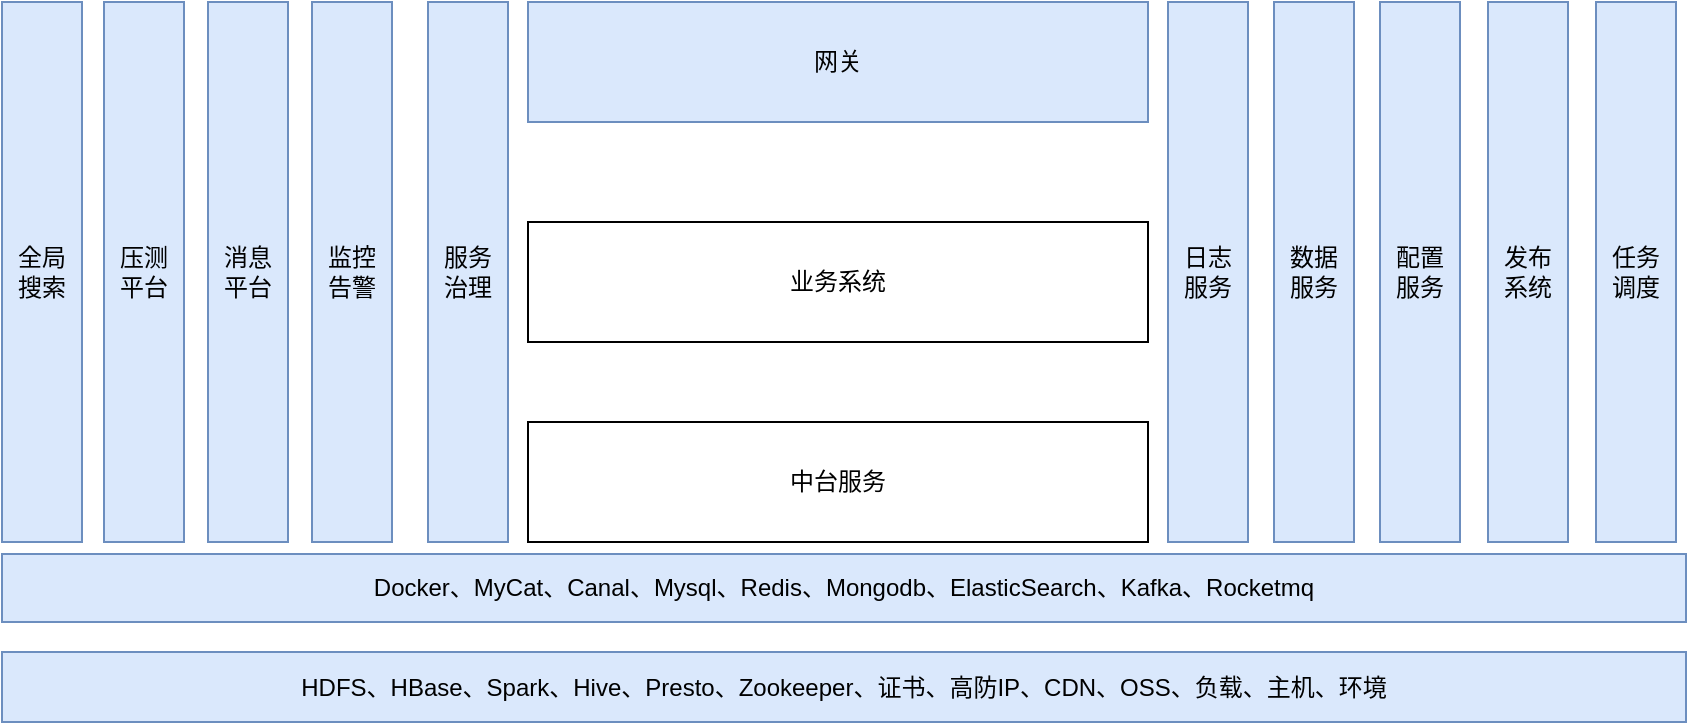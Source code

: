 <mxfile pages="1" version="11.2.3" type="github"><diagram id="F13MZHzfLGFBUhWQSXg7" name="第 1 页"><mxGraphModel dx="655" dy="403" grid="1" gridSize="10" guides="1" tooltips="1" connect="1" arrows="1" fold="1" page="1" pageScale="1" pageWidth="827" pageHeight="1169" math="0" shadow="0"><root><mxCell id="0"/><mxCell id="1" parent="0"/><mxCell id="YnpJeBolskGre9s79Lfi-1" value="网关" style="rounded=0;whiteSpace=wrap;html=1;fillColor=#dae8fc;strokeColor=#6c8ebf;" parent="1" vertex="1"><mxGeometry x="373" y="100" width="310" height="60" as="geometry"/></mxCell><mxCell id="YnpJeBolskGre9s79Lfi-2" value="业务系统" style="rounded=0;whiteSpace=wrap;html=1;" parent="1" vertex="1"><mxGeometry x="373" y="210" width="310" height="60" as="geometry"/></mxCell><mxCell id="YnpJeBolskGre9s79Lfi-3" value="中台服务" style="rounded=0;whiteSpace=wrap;html=1;" parent="1" vertex="1"><mxGeometry x="373" y="310" width="310" height="60" as="geometry"/></mxCell><mxCell id="YnpJeBolskGre9s79Lfi-4" value="服务&lt;br&gt;治理" style="rounded=0;whiteSpace=wrap;html=1;fillColor=#dae8fc;strokeColor=#6c8ebf;" parent="1" vertex="1"><mxGeometry x="323" y="100" width="40" height="270" as="geometry"/></mxCell><mxCell id="YnpJeBolskGre9s79Lfi-5" value="监控&lt;br&gt;告警" style="rounded=0;whiteSpace=wrap;html=1;fillColor=#dae8fc;strokeColor=#6c8ebf;" parent="1" vertex="1"><mxGeometry x="265" y="100" width="40" height="270" as="geometry"/></mxCell><mxCell id="YnpJeBolskGre9s79Lfi-6" value="消息&lt;br&gt;平台" style="rounded=0;whiteSpace=wrap;html=1;fillColor=#dae8fc;strokeColor=#6c8ebf;" parent="1" vertex="1"><mxGeometry x="213" y="100" width="40" height="270" as="geometry"/></mxCell><mxCell id="YnpJeBolskGre9s79Lfi-7" value="Docker、MyCat、Canal、Mysql、Redis、Mongodb、ElasticSearch、Kafka、Rocketmq" style="rounded=0;whiteSpace=wrap;html=1;fillColor=#dae8fc;strokeColor=#6c8ebf;" parent="1" vertex="1"><mxGeometry x="110" y="376" width="842" height="34" as="geometry"/></mxCell><mxCell id="YnpJeBolskGre9s79Lfi-8" value="日志&lt;br&gt;服务" style="rounded=0;whiteSpace=wrap;html=1;fillColor=#dae8fc;strokeColor=#6c8ebf;" parent="1" vertex="1"><mxGeometry x="693" y="100" width="40" height="270" as="geometry"/></mxCell><mxCell id="YnpJeBolskGre9s79Lfi-9" value="数据&lt;br&gt;服务" style="rounded=0;whiteSpace=wrap;html=1;fillColor=#dae8fc;strokeColor=#6c8ebf;" parent="1" vertex="1"><mxGeometry x="746" y="100" width="40" height="270" as="geometry"/></mxCell><mxCell id="YnpJeBolskGre9s79Lfi-10" value="配置&lt;br&gt;服务" style="rounded=0;whiteSpace=wrap;html=1;fillColor=#dae8fc;strokeColor=#6c8ebf;" parent="1" vertex="1"><mxGeometry x="799" y="100" width="40" height="270" as="geometry"/></mxCell><mxCell id="YnpJeBolskGre9s79Lfi-11" value="压测&lt;br&gt;平台" style="rounded=0;whiteSpace=wrap;html=1;fillColor=#dae8fc;strokeColor=#6c8ebf;" parent="1" vertex="1"><mxGeometry x="161" y="100" width="40" height="270" as="geometry"/></mxCell><mxCell id="YnpJeBolskGre9s79Lfi-12" value="发布&lt;br&gt;系统" style="rounded=0;whiteSpace=wrap;html=1;fillColor=#dae8fc;strokeColor=#6c8ebf;" parent="1" vertex="1"><mxGeometry x="853" y="100" width="40" height="270" as="geometry"/></mxCell><mxCell id="YnpJeBolskGre9s79Lfi-13" value="任务&lt;br&gt;调度" style="rounded=0;whiteSpace=wrap;html=1;fillColor=#dae8fc;strokeColor=#6c8ebf;" parent="1" vertex="1"><mxGeometry x="907" y="100" width="40" height="270" as="geometry"/></mxCell><mxCell id="YnpJeBolskGre9s79Lfi-14" value="HDFS、HBase、Spark、Hive、Presto、Zookeeper、证书、高防IP、CDN、OSS、负载、主机、环境" style="rounded=0;whiteSpace=wrap;html=1;fillColor=#dae8fc;strokeColor=#6c8ebf;" parent="1" vertex="1"><mxGeometry x="110" y="425" width="842" height="35" as="geometry"/></mxCell><mxCell id="eQ6wdXmS85fOFbEEruwH-1" value="全局&lt;br&gt;搜索" style="rounded=0;whiteSpace=wrap;html=1;fillColor=#dae8fc;strokeColor=#6c8ebf;" parent="1" vertex="1"><mxGeometry x="110" y="100" width="40" height="270" as="geometry"/></mxCell></root></mxGraphModel></diagram></mxfile>
